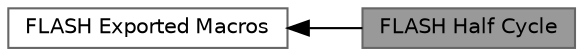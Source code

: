 digraph "FLASH Half Cycle"
{
 // LATEX_PDF_SIZE
  bgcolor="transparent";
  edge [fontname=Helvetica,fontsize=10,labelfontname=Helvetica,labelfontsize=10];
  node [fontname=Helvetica,fontsize=10,shape=box,height=0.2,width=0.4];
  rankdir=LR;
  Node2 [id="Node000002",label="FLASH Exported Macros",height=0.2,width=0.4,color="grey40", fillcolor="white", style="filled",URL="$group___f_l_a_s_h___exported___macros.html",tooltip="macros to control FLASH features"];
  Node1 [id="Node000001",label="FLASH Half Cycle",height=0.2,width=0.4,color="gray40", fillcolor="grey60", style="filled", fontcolor="black",tooltip="macros to handle FLASH half cycle"];
  Node2->Node1 [shape=plaintext, dir="back", style="solid"];
}
